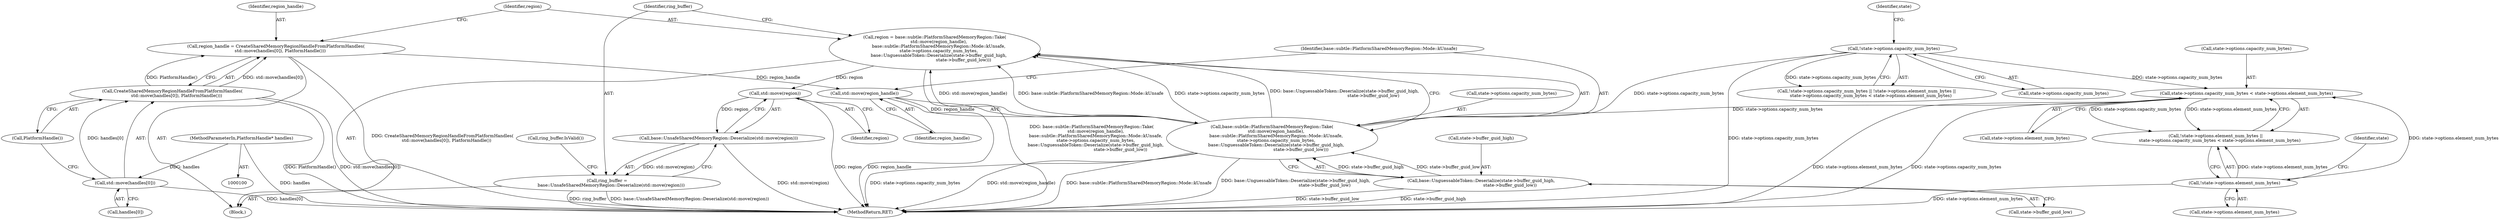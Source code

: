 digraph "0_Chrome_66e24a8793615bd9d5c238b1745b093090e1f72d@API" {
"1000207" [label="(Call,std::move(region))"];
"1000185" [label="(Call,region = base::subtle::PlatformSharedMemoryRegion::Take(\n      std::move(region_handle),\n      base::subtle::PlatformSharedMemoryRegion::Mode::kUnsafe,\n      state->options.capacity_num_bytes,\n      base::UnguessableToken::Deserialize(state->buffer_guid_high,\n                                          state->buffer_guid_low)))"];
"1000187" [label="(Call,base::subtle::PlatformSharedMemoryRegion::Take(\n      std::move(region_handle),\n      base::subtle::PlatformSharedMemoryRegion::Mode::kUnsafe,\n      state->options.capacity_num_bytes,\n      base::UnguessableToken::Deserialize(state->buffer_guid_high,\n                                          state->buffer_guid_low)))"];
"1000188" [label="(Call,std::move(region_handle))"];
"1000176" [label="(Call,region_handle = CreateSharedMemoryRegionHandleFromPlatformHandles(\n      std::move(handles[0]), PlatformHandle()))"];
"1000178" [label="(Call,CreateSharedMemoryRegionHandleFromPlatformHandles(\n      std::move(handles[0]), PlatformHandle()))"];
"1000179" [label="(Call,std::move(handles[0]))"];
"1000105" [label="(MethodParameterIn,PlatformHandle* handles)"];
"1000132" [label="(Call,!state->options.capacity_num_bytes)"];
"1000145" [label="(Call,state->options.capacity_num_bytes < state->options.element_num_bytes)"];
"1000139" [label="(Call,!state->options.element_num_bytes)"];
"1000196" [label="(Call,base::UnguessableToken::Deserialize(state->buffer_guid_high,\n                                          state->buffer_guid_low))"];
"1000206" [label="(Call,base::UnsafeSharedMemoryRegion::Deserialize(std::move(region)))"];
"1000204" [label="(Call,ring_buffer =\n      base::UnsafeSharedMemoryRegion::Deserialize(std::move(region)))"];
"1000138" [label="(Call,!state->options.element_num_bytes ||\n      state->options.capacity_num_bytes < state->options.element_num_bytes)"];
"1000206" [label="(Call,base::UnsafeSharedMemoryRegion::Deserialize(std::move(region)))"];
"1000208" [label="(Identifier,region)"];
"1000204" [label="(Call,ring_buffer =\n      base::UnsafeSharedMemoryRegion::Deserialize(std::move(region)))"];
"1000185" [label="(Call,region = base::subtle::PlatformSharedMemoryRegion::Take(\n      std::move(region_handle),\n      base::subtle::PlatformSharedMemoryRegion::Mode::kUnsafe,\n      state->options.capacity_num_bytes,\n      base::UnguessableToken::Deserialize(state->buffer_guid_high,\n                                          state->buffer_guid_low)))"];
"1000151" [label="(Call,state->options.element_num_bytes)"];
"1000211" [label="(Call,ring_buffer.IsValid())"];
"1000187" [label="(Call,base::subtle::PlatformSharedMemoryRegion::Take(\n      std::move(region_handle),\n      base::subtle::PlatformSharedMemoryRegion::Mode::kUnsafe,\n      state->options.capacity_num_bytes,\n      base::UnguessableToken::Deserialize(state->buffer_guid_high,\n                                          state->buffer_guid_low)))"];
"1000179" [label="(Call,std::move(handles[0]))"];
"1000148" [label="(Identifier,state)"];
"1000107" [label="(Block,)"];
"1000183" [label="(Call,PlatformHandle())"];
"1000178" [label="(Call,CreateSharedMemoryRegionHandleFromPlatformHandles(\n      std::move(handles[0]), PlatformHandle()))"];
"1000145" [label="(Call,state->options.capacity_num_bytes < state->options.element_num_bytes)"];
"1000132" [label="(Call,!state->options.capacity_num_bytes)"];
"1000177" [label="(Identifier,region_handle)"];
"1000105" [label="(MethodParameterIn,PlatformHandle* handles)"];
"1000180" [label="(Call,handles[0])"];
"1000146" [label="(Call,state->options.capacity_num_bytes)"];
"1000140" [label="(Call,state->options.element_num_bytes)"];
"1000196" [label="(Call,base::UnguessableToken::Deserialize(state->buffer_guid_high,\n                                          state->buffer_guid_low))"];
"1000266" [label="(MethodReturn,RET)"];
"1000131" [label="(Call,!state->options.capacity_num_bytes || !state->options.element_num_bytes ||\n      state->options.capacity_num_bytes < state->options.element_num_bytes)"];
"1000176" [label="(Call,region_handle = CreateSharedMemoryRegionHandleFromPlatformHandles(\n      std::move(handles[0]), PlatformHandle()))"];
"1000205" [label="(Identifier,ring_buffer)"];
"1000200" [label="(Call,state->buffer_guid_low)"];
"1000133" [label="(Call,state->options.capacity_num_bytes)"];
"1000188" [label="(Call,std::move(region_handle))"];
"1000197" [label="(Call,state->buffer_guid_high)"];
"1000142" [label="(Identifier,state)"];
"1000139" [label="(Call,!state->options.element_num_bytes)"];
"1000189" [label="(Identifier,region_handle)"];
"1000191" [label="(Call,state->options.capacity_num_bytes)"];
"1000186" [label="(Identifier,region)"];
"1000190" [label="(Identifier,base::subtle::PlatformSharedMemoryRegion::Mode::kUnsafe)"];
"1000207" [label="(Call,std::move(region))"];
"1000207" -> "1000206"  [label="AST: "];
"1000207" -> "1000208"  [label="CFG: "];
"1000208" -> "1000207"  [label="AST: "];
"1000206" -> "1000207"  [label="CFG: "];
"1000207" -> "1000266"  [label="DDG: region"];
"1000207" -> "1000206"  [label="DDG: region"];
"1000185" -> "1000207"  [label="DDG: region"];
"1000185" -> "1000107"  [label="AST: "];
"1000185" -> "1000187"  [label="CFG: "];
"1000186" -> "1000185"  [label="AST: "];
"1000187" -> "1000185"  [label="AST: "];
"1000205" -> "1000185"  [label="CFG: "];
"1000185" -> "1000266"  [label="DDG: base::subtle::PlatformSharedMemoryRegion::Take(\n      std::move(region_handle),\n      base::subtle::PlatformSharedMemoryRegion::Mode::kUnsafe,\n      state->options.capacity_num_bytes,\n      base::UnguessableToken::Deserialize(state->buffer_guid_high,\n                                          state->buffer_guid_low))"];
"1000187" -> "1000185"  [label="DDG: std::move(region_handle)"];
"1000187" -> "1000185"  [label="DDG: base::subtle::PlatformSharedMemoryRegion::Mode::kUnsafe"];
"1000187" -> "1000185"  [label="DDG: state->options.capacity_num_bytes"];
"1000187" -> "1000185"  [label="DDG: base::UnguessableToken::Deserialize(state->buffer_guid_high,\n                                          state->buffer_guid_low)"];
"1000187" -> "1000196"  [label="CFG: "];
"1000188" -> "1000187"  [label="AST: "];
"1000190" -> "1000187"  [label="AST: "];
"1000191" -> "1000187"  [label="AST: "];
"1000196" -> "1000187"  [label="AST: "];
"1000187" -> "1000266"  [label="DDG: std::move(region_handle)"];
"1000187" -> "1000266"  [label="DDG: base::subtle::PlatformSharedMemoryRegion::Mode::kUnsafe"];
"1000187" -> "1000266"  [label="DDG: state->options.capacity_num_bytes"];
"1000187" -> "1000266"  [label="DDG: base::UnguessableToken::Deserialize(state->buffer_guid_high,\n                                          state->buffer_guid_low)"];
"1000188" -> "1000187"  [label="DDG: region_handle"];
"1000132" -> "1000187"  [label="DDG: state->options.capacity_num_bytes"];
"1000145" -> "1000187"  [label="DDG: state->options.capacity_num_bytes"];
"1000196" -> "1000187"  [label="DDG: state->buffer_guid_high"];
"1000196" -> "1000187"  [label="DDG: state->buffer_guid_low"];
"1000188" -> "1000189"  [label="CFG: "];
"1000189" -> "1000188"  [label="AST: "];
"1000190" -> "1000188"  [label="CFG: "];
"1000188" -> "1000266"  [label="DDG: region_handle"];
"1000176" -> "1000188"  [label="DDG: region_handle"];
"1000176" -> "1000107"  [label="AST: "];
"1000176" -> "1000178"  [label="CFG: "];
"1000177" -> "1000176"  [label="AST: "];
"1000178" -> "1000176"  [label="AST: "];
"1000186" -> "1000176"  [label="CFG: "];
"1000176" -> "1000266"  [label="DDG: CreateSharedMemoryRegionHandleFromPlatformHandles(\n      std::move(handles[0]), PlatformHandle())"];
"1000178" -> "1000176"  [label="DDG: std::move(handles[0])"];
"1000178" -> "1000176"  [label="DDG: PlatformHandle()"];
"1000178" -> "1000183"  [label="CFG: "];
"1000179" -> "1000178"  [label="AST: "];
"1000183" -> "1000178"  [label="AST: "];
"1000178" -> "1000266"  [label="DDG: std::move(handles[0])"];
"1000178" -> "1000266"  [label="DDG: PlatformHandle()"];
"1000179" -> "1000178"  [label="DDG: handles[0]"];
"1000179" -> "1000180"  [label="CFG: "];
"1000180" -> "1000179"  [label="AST: "];
"1000183" -> "1000179"  [label="CFG: "];
"1000179" -> "1000266"  [label="DDG: handles[0]"];
"1000105" -> "1000179"  [label="DDG: handles"];
"1000105" -> "1000100"  [label="AST: "];
"1000105" -> "1000266"  [label="DDG: handles"];
"1000132" -> "1000131"  [label="AST: "];
"1000132" -> "1000133"  [label="CFG: "];
"1000133" -> "1000132"  [label="AST: "];
"1000142" -> "1000132"  [label="CFG: "];
"1000131" -> "1000132"  [label="CFG: "];
"1000132" -> "1000266"  [label="DDG: state->options.capacity_num_bytes"];
"1000132" -> "1000131"  [label="DDG: state->options.capacity_num_bytes"];
"1000132" -> "1000145"  [label="DDG: state->options.capacity_num_bytes"];
"1000145" -> "1000138"  [label="AST: "];
"1000145" -> "1000151"  [label="CFG: "];
"1000146" -> "1000145"  [label="AST: "];
"1000151" -> "1000145"  [label="AST: "];
"1000138" -> "1000145"  [label="CFG: "];
"1000145" -> "1000266"  [label="DDG: state->options.element_num_bytes"];
"1000145" -> "1000266"  [label="DDG: state->options.capacity_num_bytes"];
"1000145" -> "1000138"  [label="DDG: state->options.capacity_num_bytes"];
"1000145" -> "1000138"  [label="DDG: state->options.element_num_bytes"];
"1000139" -> "1000145"  [label="DDG: state->options.element_num_bytes"];
"1000139" -> "1000138"  [label="AST: "];
"1000139" -> "1000140"  [label="CFG: "];
"1000140" -> "1000139"  [label="AST: "];
"1000148" -> "1000139"  [label="CFG: "];
"1000138" -> "1000139"  [label="CFG: "];
"1000139" -> "1000266"  [label="DDG: state->options.element_num_bytes"];
"1000139" -> "1000138"  [label="DDG: state->options.element_num_bytes"];
"1000196" -> "1000200"  [label="CFG: "];
"1000197" -> "1000196"  [label="AST: "];
"1000200" -> "1000196"  [label="AST: "];
"1000196" -> "1000266"  [label="DDG: state->buffer_guid_low"];
"1000196" -> "1000266"  [label="DDG: state->buffer_guid_high"];
"1000206" -> "1000204"  [label="AST: "];
"1000204" -> "1000206"  [label="CFG: "];
"1000206" -> "1000266"  [label="DDG: std::move(region)"];
"1000206" -> "1000204"  [label="DDG: std::move(region)"];
"1000204" -> "1000107"  [label="AST: "];
"1000205" -> "1000204"  [label="AST: "];
"1000211" -> "1000204"  [label="CFG: "];
"1000204" -> "1000266"  [label="DDG: base::UnsafeSharedMemoryRegion::Deserialize(std::move(region))"];
"1000204" -> "1000266"  [label="DDG: ring_buffer"];
}
